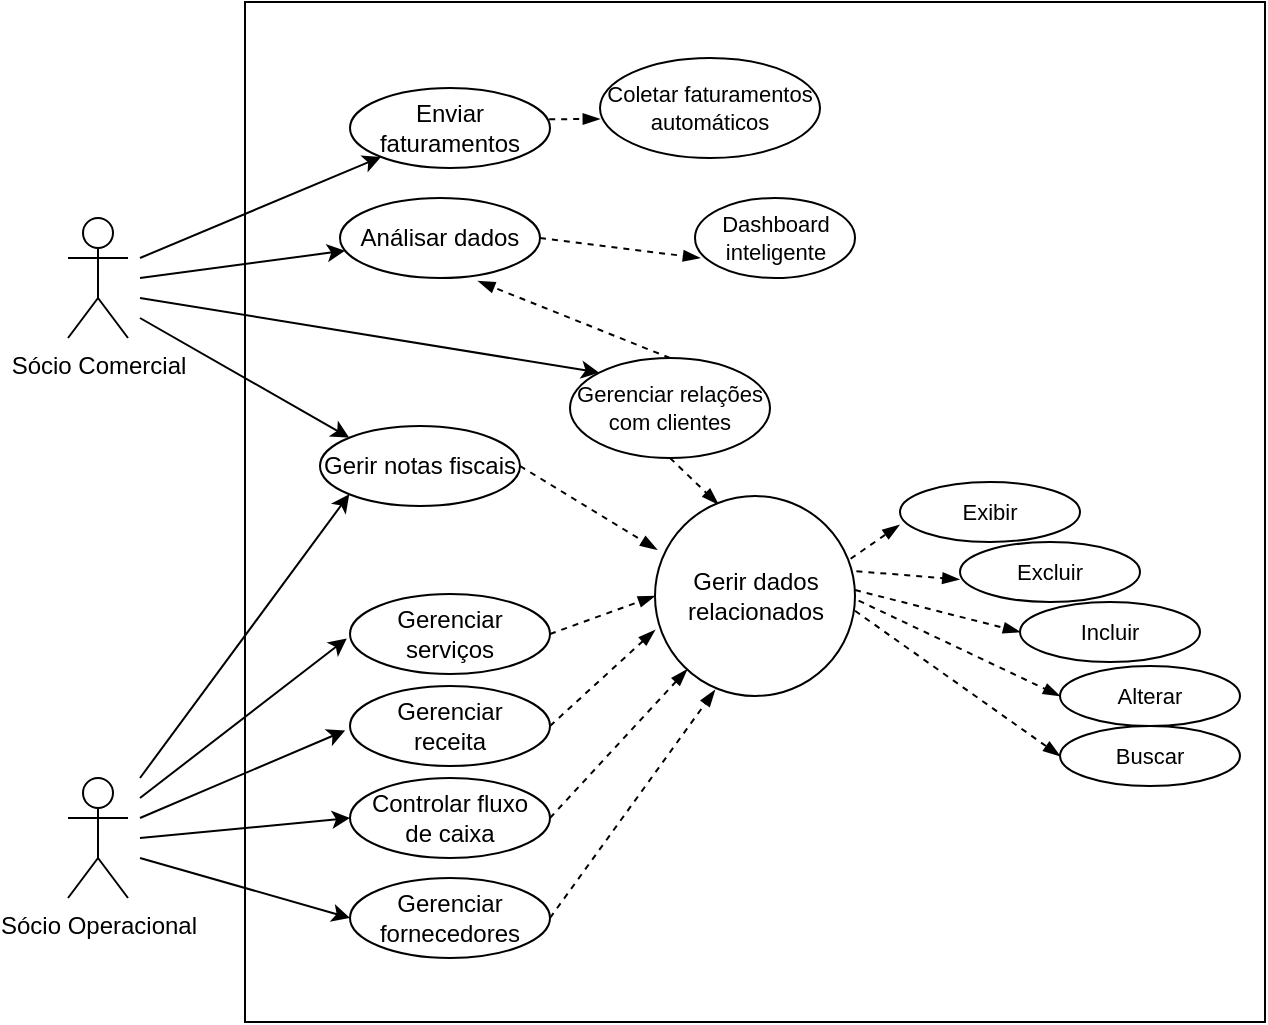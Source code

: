 <mxfile version="14.6.13" type="github">
  <diagram id="yirRT8rYxveimB44vjDH" name="Page-1">
    <mxGraphModel dx="1117" dy="637" grid="1" gridSize="10" guides="1" tooltips="1" connect="1" arrows="1" fold="1" page="1" pageScale="1" pageWidth="827" pageHeight="1169" math="0" shadow="0">
      <root>
        <mxCell id="0" />
        <mxCell id="1" parent="0" />
        <mxCell id="RZa_0dWCWmhXUJ-nWPTq-1" value="" style="whiteSpace=wrap;html=1;aspect=fixed;" vertex="1" parent="1">
          <mxGeometry x="222.5" y="302" width="510" height="510" as="geometry" />
        </mxCell>
        <mxCell id="HFI7vEe_7VzBZN3WjmS7-1" value="Sócio Operacional" style="shape=umlActor;verticalLabelPosition=bottom;verticalAlign=top;html=1;outlineConnect=0;align=center;" parent="1" vertex="1">
          <mxGeometry x="134" y="690" width="30" height="60" as="geometry" />
        </mxCell>
        <mxCell id="42sxagaAuDB2VtNQQJ92-7" style="edgeStyle=none;rounded=0;orthogonalLoop=1;jettySize=auto;html=1;exitX=1;exitY=0.5;exitDx=0;exitDy=0;entryX=0;entryY=0.67;entryDx=0;entryDy=0;entryPerimeter=0;dashed=1;fontSize=11;startArrow=none;startFill=0;endArrow=blockThin;endFill=1;" parent="1" source="HFI7vEe_7VzBZN3WjmS7-5" target="HFI7vEe_7VzBZN3WjmS7-39" edge="1">
          <mxGeometry relative="1" as="geometry" />
        </mxCell>
        <mxCell id="HFI7vEe_7VzBZN3WjmS7-5" value="Gerenciar &lt;br&gt;receita" style="ellipse;whiteSpace=wrap;html=1;" parent="1" vertex="1">
          <mxGeometry x="275" y="644" width="100" height="40" as="geometry" />
        </mxCell>
        <mxCell id="42sxagaAuDB2VtNQQJ92-8" style="edgeStyle=none;rounded=0;orthogonalLoop=1;jettySize=auto;html=1;exitX=1;exitY=0.5;exitDx=0;exitDy=0;dashed=1;fontSize=11;startArrow=none;startFill=0;endArrow=blockThin;endFill=1;" parent="1" source="HFI7vEe_7VzBZN3WjmS7-9" target="HFI7vEe_7VzBZN3WjmS7-39" edge="1">
          <mxGeometry relative="1" as="geometry" />
        </mxCell>
        <mxCell id="HFI7vEe_7VzBZN3WjmS7-9" value="Controlar fluxo &lt;br&gt;de caixa" style="ellipse;whiteSpace=wrap;html=1;" parent="1" vertex="1">
          <mxGeometry x="275" y="690" width="100" height="40" as="geometry" />
        </mxCell>
        <mxCell id="42sxagaAuDB2VtNQQJ92-6" style="edgeStyle=none;rounded=0;orthogonalLoop=1;jettySize=auto;html=1;exitX=1;exitY=0.5;exitDx=0;exitDy=0;entryX=0;entryY=0.5;entryDx=0;entryDy=0;dashed=1;fontSize=11;startArrow=none;startFill=0;endArrow=blockThin;endFill=1;" parent="1" source="HFI7vEe_7VzBZN3WjmS7-15" target="HFI7vEe_7VzBZN3WjmS7-39" edge="1">
          <mxGeometry relative="1" as="geometry" />
        </mxCell>
        <mxCell id="HFI7vEe_7VzBZN3WjmS7-15" value="Gerenciar &lt;br&gt;serviços" style="ellipse;whiteSpace=wrap;html=1;" parent="1" vertex="1">
          <mxGeometry x="275" y="598" width="100" height="40" as="geometry" />
        </mxCell>
        <mxCell id="42sxagaAuDB2VtNQQJ92-9" style="edgeStyle=none;rounded=0;orthogonalLoop=1;jettySize=auto;html=1;exitX=1;exitY=0.5;exitDx=0;exitDy=0;entryX=0.3;entryY=0.97;entryDx=0;entryDy=0;entryPerimeter=0;dashed=1;fontSize=11;startArrow=none;startFill=0;endArrow=blockThin;endFill=1;" parent="1" source="HFI7vEe_7VzBZN3WjmS7-16" target="HFI7vEe_7VzBZN3WjmS7-39" edge="1">
          <mxGeometry relative="1" as="geometry" />
        </mxCell>
        <mxCell id="HFI7vEe_7VzBZN3WjmS7-16" value="Gerenciar&lt;br&gt;fornecedores" style="ellipse;whiteSpace=wrap;html=1;" parent="1" vertex="1">
          <mxGeometry x="275" y="740" width="100" height="40" as="geometry" />
        </mxCell>
        <mxCell id="42sxagaAuDB2VtNQQJ92-5" style="edgeStyle=none;rounded=0;orthogonalLoop=1;jettySize=auto;html=1;exitX=1;exitY=0.5;exitDx=0;exitDy=0;entryX=0.01;entryY=0.268;entryDx=0;entryDy=0;entryPerimeter=0;dashed=1;fontSize=11;startArrow=none;startFill=0;endArrow=blockThin;endFill=1;" parent="1" source="HFI7vEe_7VzBZN3WjmS7-17" target="HFI7vEe_7VzBZN3WjmS7-39" edge="1">
          <mxGeometry relative="1" as="geometry" />
        </mxCell>
        <mxCell id="HFI7vEe_7VzBZN3WjmS7-17" value="Gerir notas fiscais" style="ellipse;whiteSpace=wrap;html=1;" parent="1" vertex="1">
          <mxGeometry x="260" y="514" width="100" height="40" as="geometry" />
        </mxCell>
        <mxCell id="HFI7vEe_7VzBZN3WjmS7-22" value="" style="endArrow=classic;html=1;entryX=-0.016;entryY=0.556;entryDx=0;entryDy=0;entryPerimeter=0;" parent="1" target="HFI7vEe_7VzBZN3WjmS7-15" edge="1">
          <mxGeometry width="50" height="50" relative="1" as="geometry">
            <mxPoint x="170" y="700" as="sourcePoint" />
            <mxPoint x="254" y="650" as="targetPoint" />
          </mxGeometry>
        </mxCell>
        <mxCell id="HFI7vEe_7VzBZN3WjmS7-23" value="" style="endArrow=classic;html=1;entryX=-0.024;entryY=0.556;entryDx=0;entryDy=0;entryPerimeter=0;" parent="1" target="HFI7vEe_7VzBZN3WjmS7-5" edge="1">
          <mxGeometry width="50" height="50" relative="1" as="geometry">
            <mxPoint x="170" y="710" as="sourcePoint" />
            <mxPoint x="264" y="660" as="targetPoint" />
          </mxGeometry>
        </mxCell>
        <mxCell id="HFI7vEe_7VzBZN3WjmS7-24" value="" style="endArrow=classic;html=1;entryX=0;entryY=0.5;entryDx=0;entryDy=0;" parent="1" target="HFI7vEe_7VzBZN3WjmS7-9" edge="1">
          <mxGeometry width="50" height="50" relative="1" as="geometry">
            <mxPoint x="170" y="720" as="sourcePoint" />
            <mxPoint x="264" y="670" as="targetPoint" />
          </mxGeometry>
        </mxCell>
        <mxCell id="HFI7vEe_7VzBZN3WjmS7-25" value="" style="endArrow=classic;html=1;entryX=0;entryY=0;entryDx=0;entryDy=0;" parent="1" target="HFI7vEe_7VzBZN3WjmS7-17" edge="1">
          <mxGeometry width="50" height="50" relative="1" as="geometry">
            <mxPoint x="170" y="460" as="sourcePoint" />
            <mxPoint x="280" y="520" as="targetPoint" />
          </mxGeometry>
        </mxCell>
        <mxCell id="HFI7vEe_7VzBZN3WjmS7-26" value="" style="endArrow=classic;html=1;entryX=0;entryY=0.5;entryDx=0;entryDy=0;" parent="1" target="HFI7vEe_7VzBZN3WjmS7-16" edge="1">
          <mxGeometry width="50" height="50" relative="1" as="geometry">
            <mxPoint x="170" y="730" as="sourcePoint" />
            <mxPoint x="324" y="880" as="targetPoint" />
          </mxGeometry>
        </mxCell>
        <mxCell id="HFI7vEe_7VzBZN3WjmS7-27" value="Sócio Comercial" style="shape=umlActor;verticalLabelPosition=bottom;verticalAlign=top;html=1;outlineConnect=0;align=center;" parent="1" vertex="1">
          <mxGeometry x="134" y="410" width="30" height="60" as="geometry" />
        </mxCell>
        <mxCell id="42sxagaAuDB2VtNQQJ92-1" style="edgeStyle=none;rounded=0;orthogonalLoop=1;jettySize=auto;html=1;exitX=0.996;exitY=0.39;exitDx=0;exitDy=0;entryX=-0.001;entryY=0.61;entryDx=0;entryDy=0;entryPerimeter=0;dashed=1;fontSize=11;startArrow=none;startFill=0;endArrow=blockThin;endFill=1;exitPerimeter=0;" parent="1" source="HFI7vEe_7VzBZN3WjmS7-29" target="HFI7vEe_7VzBZN3WjmS7-88" edge="1">
          <mxGeometry relative="1" as="geometry" />
        </mxCell>
        <mxCell id="HFI7vEe_7VzBZN3WjmS7-29" value="Enviar faturamentos" style="ellipse;whiteSpace=wrap;html=1;" parent="1" vertex="1">
          <mxGeometry x="275" y="345" width="100" height="40" as="geometry" />
        </mxCell>
        <mxCell id="42sxagaAuDB2VtNQQJ92-3" style="edgeStyle=none;rounded=0;orthogonalLoop=1;jettySize=auto;html=1;exitX=0.5;exitY=0;exitDx=0;exitDy=0;entryX=0.691;entryY=1.04;entryDx=0;entryDy=0;entryPerimeter=0;dashed=1;fontSize=11;startArrow=none;startFill=0;endArrow=blockThin;endFill=1;" parent="1" source="HFI7vEe_7VzBZN3WjmS7-31" target="HFI7vEe_7VzBZN3WjmS7-37" edge="1">
          <mxGeometry relative="1" as="geometry" />
        </mxCell>
        <mxCell id="42sxagaAuDB2VtNQQJ92-4" style="edgeStyle=none;rounded=0;orthogonalLoop=1;jettySize=auto;html=1;exitX=0.5;exitY=1;exitDx=0;exitDy=0;entryX=0.317;entryY=0.042;entryDx=0;entryDy=0;entryPerimeter=0;dashed=1;fontSize=11;startArrow=none;startFill=0;endArrow=blockThin;endFill=1;" parent="1" source="HFI7vEe_7VzBZN3WjmS7-31" target="HFI7vEe_7VzBZN3WjmS7-39" edge="1">
          <mxGeometry relative="1" as="geometry" />
        </mxCell>
        <mxCell id="HFI7vEe_7VzBZN3WjmS7-31" value="Gerenciar relações com clientes" style="ellipse;whiteSpace=wrap;html=1;fontSize=11;" parent="1" vertex="1">
          <mxGeometry x="385" y="480" width="100" height="50" as="geometry" />
        </mxCell>
        <mxCell id="HFI7vEe_7VzBZN3WjmS7-34" value="" style="endArrow=classic;html=1;entryX=0;entryY=0;entryDx=0;entryDy=0;" parent="1" target="HFI7vEe_7VzBZN3WjmS7-31" edge="1">
          <mxGeometry width="50" height="50" relative="1" as="geometry">
            <mxPoint x="170" y="450" as="sourcePoint" />
            <mxPoint x="610" y="650" as="targetPoint" />
          </mxGeometry>
        </mxCell>
        <mxCell id="HFI7vEe_7VzBZN3WjmS7-35" value="" style="endArrow=classic;html=1;" parent="1" target="HFI7vEe_7VzBZN3WjmS7-37" edge="1">
          <mxGeometry width="50" height="50" relative="1" as="geometry">
            <mxPoint x="170" y="440" as="sourcePoint" />
            <mxPoint x="354" y="439.5" as="targetPoint" />
          </mxGeometry>
        </mxCell>
        <mxCell id="42sxagaAuDB2VtNQQJ92-2" style="edgeStyle=none;rounded=0;orthogonalLoop=1;jettySize=auto;html=1;exitX=1;exitY=0.5;exitDx=0;exitDy=0;entryX=0.031;entryY=0.75;entryDx=0;entryDy=0;entryPerimeter=0;dashed=1;fontSize=11;startArrow=none;startFill=0;endArrow=blockThin;endFill=1;" parent="1" source="HFI7vEe_7VzBZN3WjmS7-37" target="HFI7vEe_7VzBZN3WjmS7-89" edge="1">
          <mxGeometry relative="1" as="geometry" />
        </mxCell>
        <mxCell id="HFI7vEe_7VzBZN3WjmS7-37" value="Análisar dados" style="ellipse;whiteSpace=wrap;html=1;" parent="1" vertex="1">
          <mxGeometry x="270" y="400" width="100" height="40" as="geometry" />
        </mxCell>
        <mxCell id="HFI7vEe_7VzBZN3WjmS7-38" value="" style="endArrow=classic;html=1;" parent="1" target="HFI7vEe_7VzBZN3WjmS7-29" edge="1">
          <mxGeometry width="50" height="50" relative="1" as="geometry">
            <mxPoint x="170" y="430" as="sourcePoint" />
            <mxPoint x="340" y="500" as="targetPoint" />
          </mxGeometry>
        </mxCell>
        <mxCell id="42sxagaAuDB2VtNQQJ92-10" style="edgeStyle=none;rounded=0;orthogonalLoop=1;jettySize=auto;html=1;exitX=0.978;exitY=0.314;exitDx=0;exitDy=0;entryX=-0.004;entryY=0.717;entryDx=0;entryDy=0;entryPerimeter=0;dashed=1;fontSize=11;startArrow=none;startFill=0;endArrow=blockThin;endFill=1;exitPerimeter=0;" parent="1" source="HFI7vEe_7VzBZN3WjmS7-39" target="HFI7vEe_7VzBZN3WjmS7-95" edge="1">
          <mxGeometry relative="1" as="geometry" />
        </mxCell>
        <mxCell id="42sxagaAuDB2VtNQQJ92-11" style="edgeStyle=none;rounded=0;orthogonalLoop=1;jettySize=auto;html=1;exitX=1.007;exitY=0.376;exitDx=0;exitDy=0;entryX=-0.004;entryY=0.625;entryDx=0;entryDy=0;entryPerimeter=0;dashed=1;fontSize=11;startArrow=none;startFill=0;endArrow=blockThin;endFill=1;exitPerimeter=0;" parent="1" source="HFI7vEe_7VzBZN3WjmS7-39" target="HFI7vEe_7VzBZN3WjmS7-91" edge="1">
          <mxGeometry relative="1" as="geometry" />
        </mxCell>
        <mxCell id="42sxagaAuDB2VtNQQJ92-12" style="edgeStyle=none;rounded=0;orthogonalLoop=1;jettySize=auto;html=1;exitX=1;exitY=0.47;exitDx=0;exitDy=0;entryX=0;entryY=0.5;entryDx=0;entryDy=0;dashed=1;fontSize=11;startArrow=none;startFill=0;endArrow=blockThin;endFill=1;exitPerimeter=0;" parent="1" source="HFI7vEe_7VzBZN3WjmS7-39" target="HFI7vEe_7VzBZN3WjmS7-92" edge="1">
          <mxGeometry relative="1" as="geometry" />
        </mxCell>
        <mxCell id="42sxagaAuDB2VtNQQJ92-13" style="edgeStyle=none;rounded=0;orthogonalLoop=1;jettySize=auto;html=1;exitX=1.018;exitY=0.523;exitDx=0;exitDy=0;entryX=0;entryY=0.5;entryDx=0;entryDy=0;dashed=1;fontSize=11;startArrow=none;startFill=0;endArrow=blockThin;endFill=1;exitPerimeter=0;" parent="1" source="HFI7vEe_7VzBZN3WjmS7-39" target="HFI7vEe_7VzBZN3WjmS7-93" edge="1">
          <mxGeometry relative="1" as="geometry" />
        </mxCell>
        <mxCell id="42sxagaAuDB2VtNQQJ92-14" style="edgeStyle=none;rounded=0;orthogonalLoop=1;jettySize=auto;html=1;exitX=1;exitY=0.574;exitDx=0;exitDy=0;entryX=0;entryY=0.5;entryDx=0;entryDy=0;dashed=1;fontSize=11;startArrow=none;startFill=0;endArrow=blockThin;endFill=1;exitPerimeter=0;" parent="1" source="HFI7vEe_7VzBZN3WjmS7-39" target="HFI7vEe_7VzBZN3WjmS7-94" edge="1">
          <mxGeometry relative="1" as="geometry" />
        </mxCell>
        <mxCell id="HFI7vEe_7VzBZN3WjmS7-39" value="Gerir dados relacionados" style="ellipse;whiteSpace=wrap;html=1;" parent="1" vertex="1">
          <mxGeometry x="427.5" y="549" width="100" height="100" as="geometry" />
        </mxCell>
        <mxCell id="HFI7vEe_7VzBZN3WjmS7-88" value="Coletar faturamentos automáticos" style="ellipse;whiteSpace=wrap;html=1;fontSize=11;" parent="1" vertex="1">
          <mxGeometry x="400" y="330" width="110" height="50" as="geometry" />
        </mxCell>
        <mxCell id="HFI7vEe_7VzBZN3WjmS7-89" value="Dashboard&lt;br style=&quot;font-size: 11px&quot;&gt;inteligente" style="ellipse;whiteSpace=wrap;html=1;fontSize=11;" parent="1" vertex="1">
          <mxGeometry x="447.5" y="400" width="80" height="40" as="geometry" />
        </mxCell>
        <mxCell id="HFI7vEe_7VzBZN3WjmS7-91" value="Excluir" style="ellipse;whiteSpace=wrap;html=1;fontSize=11;" parent="1" vertex="1">
          <mxGeometry x="580" y="572" width="90" height="30" as="geometry" />
        </mxCell>
        <mxCell id="HFI7vEe_7VzBZN3WjmS7-92" value="Incluir" style="ellipse;whiteSpace=wrap;html=1;fontSize=11;" parent="1" vertex="1">
          <mxGeometry x="610" y="602" width="90" height="30" as="geometry" />
        </mxCell>
        <mxCell id="HFI7vEe_7VzBZN3WjmS7-93" value="Alterar" style="ellipse;whiteSpace=wrap;html=1;fontSize=11;" parent="1" vertex="1">
          <mxGeometry x="630" y="634" width="90" height="30" as="geometry" />
        </mxCell>
        <mxCell id="HFI7vEe_7VzBZN3WjmS7-94" value="Buscar" style="ellipse;whiteSpace=wrap;html=1;fontSize=11;" parent="1" vertex="1">
          <mxGeometry x="630" y="664" width="90" height="30" as="geometry" />
        </mxCell>
        <mxCell id="HFI7vEe_7VzBZN3WjmS7-95" value="Exibir" style="ellipse;whiteSpace=wrap;html=1;fontSize=11;" parent="1" vertex="1">
          <mxGeometry x="550" y="542" width="90" height="30" as="geometry" />
        </mxCell>
        <mxCell id="HFI7vEe_7VzBZN3WjmS7-113" value="" style="endArrow=classic;html=1;entryX=0;entryY=1;entryDx=0;entryDy=0;" parent="1" target="HFI7vEe_7VzBZN3WjmS7-17" edge="1">
          <mxGeometry width="50" height="50" relative="1" as="geometry">
            <mxPoint x="170" y="690" as="sourcePoint" />
            <mxPoint x="268.4" y="560.12" as="targetPoint" />
          </mxGeometry>
        </mxCell>
      </root>
    </mxGraphModel>
  </diagram>
</mxfile>
